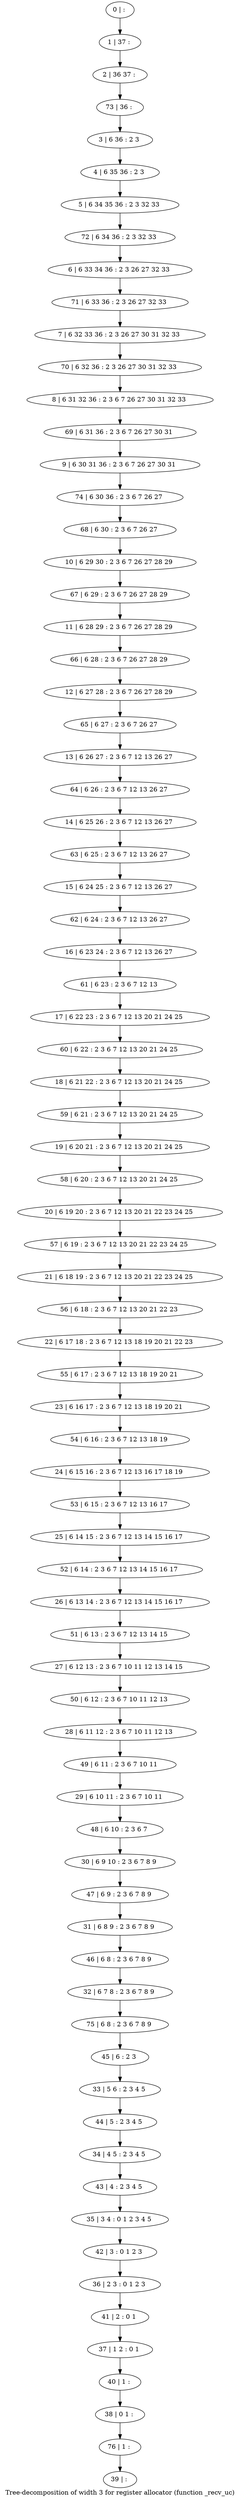 digraph G {
graph [label="Tree-decomposition of width 3 for register allocator (function _recv_uc)"]
0[label="0 | : "];
1[label="1 | 37 : "];
2[label="2 | 36 37 : "];
3[label="3 | 6 36 : 2 3 "];
4[label="4 | 6 35 36 : 2 3 "];
5[label="5 | 6 34 35 36 : 2 3 32 33 "];
6[label="6 | 6 33 34 36 : 2 3 26 27 32 33 "];
7[label="7 | 6 32 33 36 : 2 3 26 27 30 31 32 33 "];
8[label="8 | 6 31 32 36 : 2 3 6 7 26 27 30 31 32 33 "];
9[label="9 | 6 30 31 36 : 2 3 6 7 26 27 30 31 "];
10[label="10 | 6 29 30 : 2 3 6 7 26 27 28 29 "];
11[label="11 | 6 28 29 : 2 3 6 7 26 27 28 29 "];
12[label="12 | 6 27 28 : 2 3 6 7 26 27 28 29 "];
13[label="13 | 6 26 27 : 2 3 6 7 12 13 26 27 "];
14[label="14 | 6 25 26 : 2 3 6 7 12 13 26 27 "];
15[label="15 | 6 24 25 : 2 3 6 7 12 13 26 27 "];
16[label="16 | 6 23 24 : 2 3 6 7 12 13 26 27 "];
17[label="17 | 6 22 23 : 2 3 6 7 12 13 20 21 24 25 "];
18[label="18 | 6 21 22 : 2 3 6 7 12 13 20 21 24 25 "];
19[label="19 | 6 20 21 : 2 3 6 7 12 13 20 21 24 25 "];
20[label="20 | 6 19 20 : 2 3 6 7 12 13 20 21 22 23 24 25 "];
21[label="21 | 6 18 19 : 2 3 6 7 12 13 20 21 22 23 24 25 "];
22[label="22 | 6 17 18 : 2 3 6 7 12 13 18 19 20 21 22 23 "];
23[label="23 | 6 16 17 : 2 3 6 7 12 13 18 19 20 21 "];
24[label="24 | 6 15 16 : 2 3 6 7 12 13 16 17 18 19 "];
25[label="25 | 6 14 15 : 2 3 6 7 12 13 14 15 16 17 "];
26[label="26 | 6 13 14 : 2 3 6 7 12 13 14 15 16 17 "];
27[label="27 | 6 12 13 : 2 3 6 7 10 11 12 13 14 15 "];
28[label="28 | 6 11 12 : 2 3 6 7 10 11 12 13 "];
29[label="29 | 6 10 11 : 2 3 6 7 10 11 "];
30[label="30 | 6 9 10 : 2 3 6 7 8 9 "];
31[label="31 | 6 8 9 : 2 3 6 7 8 9 "];
32[label="32 | 6 7 8 : 2 3 6 7 8 9 "];
33[label="33 | 5 6 : 2 3 4 5 "];
34[label="34 | 4 5 : 2 3 4 5 "];
35[label="35 | 3 4 : 0 1 2 3 4 5 "];
36[label="36 | 2 3 : 0 1 2 3 "];
37[label="37 | 1 2 : 0 1 "];
38[label="38 | 0 1 : "];
39[label="39 | : "];
40[label="40 | 1 : "];
41[label="41 | 2 : 0 1 "];
42[label="42 | 3 : 0 1 2 3 "];
43[label="43 | 4 : 2 3 4 5 "];
44[label="44 | 5 : 2 3 4 5 "];
45[label="45 | 6 : 2 3 "];
46[label="46 | 6 8 : 2 3 6 7 8 9 "];
47[label="47 | 6 9 : 2 3 6 7 8 9 "];
48[label="48 | 6 10 : 2 3 6 7 "];
49[label="49 | 6 11 : 2 3 6 7 10 11 "];
50[label="50 | 6 12 : 2 3 6 7 10 11 12 13 "];
51[label="51 | 6 13 : 2 3 6 7 12 13 14 15 "];
52[label="52 | 6 14 : 2 3 6 7 12 13 14 15 16 17 "];
53[label="53 | 6 15 : 2 3 6 7 12 13 16 17 "];
54[label="54 | 6 16 : 2 3 6 7 12 13 18 19 "];
55[label="55 | 6 17 : 2 3 6 7 12 13 18 19 20 21 "];
56[label="56 | 6 18 : 2 3 6 7 12 13 20 21 22 23 "];
57[label="57 | 6 19 : 2 3 6 7 12 13 20 21 22 23 24 25 "];
58[label="58 | 6 20 : 2 3 6 7 12 13 20 21 24 25 "];
59[label="59 | 6 21 : 2 3 6 7 12 13 20 21 24 25 "];
60[label="60 | 6 22 : 2 3 6 7 12 13 20 21 24 25 "];
61[label="61 | 6 23 : 2 3 6 7 12 13 "];
62[label="62 | 6 24 : 2 3 6 7 12 13 26 27 "];
63[label="63 | 6 25 : 2 3 6 7 12 13 26 27 "];
64[label="64 | 6 26 : 2 3 6 7 12 13 26 27 "];
65[label="65 | 6 27 : 2 3 6 7 26 27 "];
66[label="66 | 6 28 : 2 3 6 7 26 27 28 29 "];
67[label="67 | 6 29 : 2 3 6 7 26 27 28 29 "];
68[label="68 | 6 30 : 2 3 6 7 26 27 "];
69[label="69 | 6 31 36 : 2 3 6 7 26 27 30 31 "];
70[label="70 | 6 32 36 : 2 3 26 27 30 31 32 33 "];
71[label="71 | 6 33 36 : 2 3 26 27 32 33 "];
72[label="72 | 6 34 36 : 2 3 32 33 "];
73[label="73 | 36 : "];
74[label="74 | 6 30 36 : 2 3 6 7 26 27 "];
75[label="75 | 6 8 : 2 3 6 7 8 9 "];
76[label="76 | 1 : "];
0->1 ;
1->2 ;
3->4 ;
4->5 ;
40->38 ;
37->40 ;
41->37 ;
36->41 ;
42->36 ;
35->42 ;
43->35 ;
34->43 ;
44->34 ;
33->44 ;
45->33 ;
46->32 ;
31->46 ;
47->31 ;
30->47 ;
48->30 ;
29->48 ;
49->29 ;
28->49 ;
50->28 ;
27->50 ;
51->27 ;
26->51 ;
52->26 ;
25->52 ;
53->25 ;
24->53 ;
54->24 ;
23->54 ;
55->23 ;
22->55 ;
56->22 ;
21->56 ;
57->21 ;
20->57 ;
58->20 ;
19->58 ;
59->19 ;
18->59 ;
60->18 ;
17->60 ;
61->17 ;
16->61 ;
62->16 ;
15->62 ;
63->15 ;
14->63 ;
64->14 ;
13->64 ;
65->13 ;
12->65 ;
66->12 ;
11->66 ;
67->11 ;
10->67 ;
68->10 ;
69->9 ;
8->69 ;
70->8 ;
7->70 ;
71->7 ;
6->71 ;
72->6 ;
5->72 ;
73->3 ;
2->73 ;
74->68 ;
9->74 ;
75->45 ;
32->75 ;
76->39 ;
38->76 ;
}
